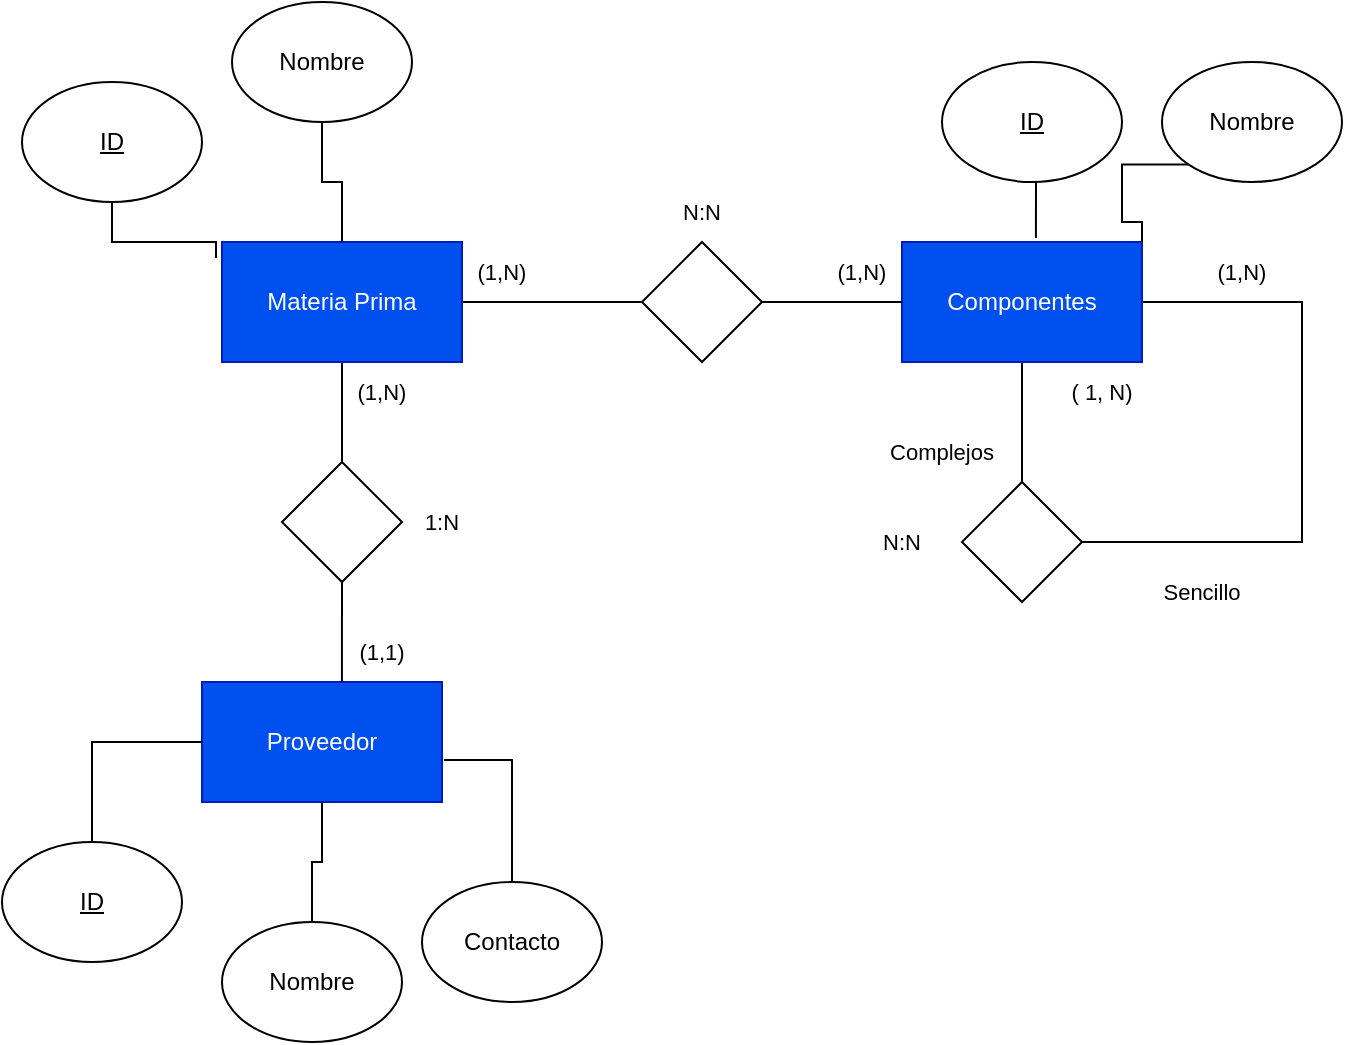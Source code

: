 <mxfile version="24.7.17">
  <diagram name="Página-1" id="OxQY8ednXdQgjThytkZk">
    <mxGraphModel dx="1434" dy="772" grid="1" gridSize="10" guides="1" tooltips="1" connect="1" arrows="1" fold="1" page="1" pageScale="1" pageWidth="827" pageHeight="1169" math="0" shadow="0">
      <root>
        <mxCell id="0" />
        <mxCell id="1" parent="0" />
        <mxCell id="5jCjEds6Aq_U9eaIKmel-18" style="edgeStyle=orthogonalEdgeStyle;shape=connector;rounded=0;orthogonalLoop=1;jettySize=auto;html=1;exitX=0.5;exitY=1;exitDx=0;exitDy=0;entryX=0.5;entryY=0;entryDx=0;entryDy=0;strokeColor=default;align=center;verticalAlign=middle;fontFamily=Helvetica;fontSize=11;fontColor=default;labelBackgroundColor=default;endArrow=none;endFill=0;" edge="1" parent="1" source="5jCjEds6Aq_U9eaIKmel-1" target="5jCjEds6Aq_U9eaIKmel-14">
          <mxGeometry relative="1" as="geometry" />
        </mxCell>
        <mxCell id="5jCjEds6Aq_U9eaIKmel-19" style="edgeStyle=orthogonalEdgeStyle;shape=connector;rounded=0;orthogonalLoop=1;jettySize=auto;html=1;exitX=1;exitY=0.5;exitDx=0;exitDy=0;strokeColor=default;align=center;verticalAlign=middle;fontFamily=Helvetica;fontSize=11;fontColor=default;labelBackgroundColor=default;endArrow=none;endFill=0;entryX=1;entryY=0.5;entryDx=0;entryDy=0;" edge="1" parent="1" source="5jCjEds6Aq_U9eaIKmel-1" target="5jCjEds6Aq_U9eaIKmel-14">
          <mxGeometry relative="1" as="geometry">
            <mxPoint x="640" y="330" as="targetPoint" />
            <Array as="points">
              <mxPoint x="670" y="210" />
              <mxPoint x="670" y="330" />
            </Array>
          </mxGeometry>
        </mxCell>
        <mxCell id="5jCjEds6Aq_U9eaIKmel-1" value="Componentes" style="rounded=0;whiteSpace=wrap;html=1;fillColor=#0050ef;fontColor=#ffffff;strokeColor=#001DBC;" vertex="1" parent="1">
          <mxGeometry x="470" y="180" width="120" height="60" as="geometry" />
        </mxCell>
        <mxCell id="5jCjEds6Aq_U9eaIKmel-2" value="Proveedor" style="rounded=0;whiteSpace=wrap;html=1;fillColor=#0050ef;fontColor=#ffffff;strokeColor=#001DBC;" vertex="1" parent="1">
          <mxGeometry x="120" y="400" width="120" height="60" as="geometry" />
        </mxCell>
        <mxCell id="5jCjEds6Aq_U9eaIKmel-16" style="edgeStyle=orthogonalEdgeStyle;rounded=0;orthogonalLoop=1;jettySize=auto;html=1;exitX=1;exitY=0.5;exitDx=0;exitDy=0;endArrow=none;endFill=0;entryX=0;entryY=0.5;entryDx=0;entryDy=0;" edge="1" parent="1" source="5jCjEds6Aq_U9eaIKmel-3" target="5jCjEds6Aq_U9eaIKmel-13">
          <mxGeometry relative="1" as="geometry">
            <mxPoint x="270" y="210" as="targetPoint" />
          </mxGeometry>
        </mxCell>
        <mxCell id="5jCjEds6Aq_U9eaIKmel-22" style="edgeStyle=orthogonalEdgeStyle;shape=connector;rounded=0;orthogonalLoop=1;jettySize=auto;html=1;exitX=0.5;exitY=1;exitDx=0;exitDy=0;entryX=0.5;entryY=0;entryDx=0;entryDy=0;strokeColor=default;align=center;verticalAlign=middle;fontFamily=Helvetica;fontSize=11;fontColor=default;labelBackgroundColor=default;endArrow=none;endFill=0;" edge="1" parent="1" source="5jCjEds6Aq_U9eaIKmel-3" target="5jCjEds6Aq_U9eaIKmel-12">
          <mxGeometry relative="1" as="geometry" />
        </mxCell>
        <mxCell id="5jCjEds6Aq_U9eaIKmel-3" value="Materia Prima" style="rounded=0;whiteSpace=wrap;html=1;fillColor=#0050ef;fontColor=#ffffff;strokeColor=#001DBC;" vertex="1" parent="1">
          <mxGeometry x="130" y="180" width="120" height="60" as="geometry" />
        </mxCell>
        <mxCell id="5jCjEds6Aq_U9eaIKmel-29" style="edgeStyle=orthogonalEdgeStyle;shape=connector;rounded=0;orthogonalLoop=1;jettySize=auto;html=1;exitX=0.5;exitY=0;exitDx=0;exitDy=0;entryX=0;entryY=0.5;entryDx=0;entryDy=0;strokeColor=default;align=center;verticalAlign=middle;fontFamily=Helvetica;fontSize=11;fontColor=default;labelBackgroundColor=default;endArrow=none;endFill=0;" edge="1" parent="1" source="5jCjEds6Aq_U9eaIKmel-5" target="5jCjEds6Aq_U9eaIKmel-2">
          <mxGeometry relative="1" as="geometry" />
        </mxCell>
        <mxCell id="5jCjEds6Aq_U9eaIKmel-5" value="&lt;u&gt;ID&lt;/u&gt;" style="ellipse;whiteSpace=wrap;html=1;" vertex="1" parent="1">
          <mxGeometry x="20" y="480" width="90" height="60" as="geometry" />
        </mxCell>
        <mxCell id="5jCjEds6Aq_U9eaIKmel-6" value="&lt;u&gt;ID&lt;/u&gt;" style="ellipse;whiteSpace=wrap;html=1;" vertex="1" parent="1">
          <mxGeometry x="30" y="100" width="90" height="60" as="geometry" />
        </mxCell>
        <mxCell id="5jCjEds6Aq_U9eaIKmel-33" style="edgeStyle=orthogonalEdgeStyle;shape=connector;rounded=0;orthogonalLoop=1;jettySize=auto;html=1;exitX=0.5;exitY=1;exitDx=0;exitDy=0;entryX=0.5;entryY=0;entryDx=0;entryDy=0;strokeColor=default;align=center;verticalAlign=middle;fontFamily=Helvetica;fontSize=11;fontColor=default;labelBackgroundColor=default;endArrow=none;endFill=0;" edge="1" parent="1" source="5jCjEds6Aq_U9eaIKmel-7" target="5jCjEds6Aq_U9eaIKmel-3">
          <mxGeometry relative="1" as="geometry" />
        </mxCell>
        <mxCell id="5jCjEds6Aq_U9eaIKmel-7" value="Nombre" style="ellipse;whiteSpace=wrap;html=1;" vertex="1" parent="1">
          <mxGeometry x="135" y="60" width="90" height="60" as="geometry" />
        </mxCell>
        <mxCell id="5jCjEds6Aq_U9eaIKmel-30" style="edgeStyle=orthogonalEdgeStyle;shape=connector;rounded=0;orthogonalLoop=1;jettySize=auto;html=1;exitX=0.5;exitY=0;exitDx=0;exitDy=0;entryX=0.5;entryY=1;entryDx=0;entryDy=0;strokeColor=default;align=center;verticalAlign=middle;fontFamily=Helvetica;fontSize=11;fontColor=default;labelBackgroundColor=default;endArrow=none;endFill=0;" edge="1" parent="1" source="5jCjEds6Aq_U9eaIKmel-8" target="5jCjEds6Aq_U9eaIKmel-2">
          <mxGeometry relative="1" as="geometry" />
        </mxCell>
        <mxCell id="5jCjEds6Aq_U9eaIKmel-8" value="Nombre" style="ellipse;whiteSpace=wrap;html=1;" vertex="1" parent="1">
          <mxGeometry x="130" y="520" width="90" height="60" as="geometry" />
        </mxCell>
        <mxCell id="5jCjEds6Aq_U9eaIKmel-36" style="edgeStyle=orthogonalEdgeStyle;shape=connector;rounded=0;orthogonalLoop=1;jettySize=auto;html=1;exitX=0;exitY=1;exitDx=0;exitDy=0;entryX=1;entryY=0;entryDx=0;entryDy=0;strokeColor=default;align=center;verticalAlign=middle;fontFamily=Helvetica;fontSize=11;fontColor=default;labelBackgroundColor=default;endArrow=none;endFill=0;" edge="1" parent="1" source="5jCjEds6Aq_U9eaIKmel-9" target="5jCjEds6Aq_U9eaIKmel-1">
          <mxGeometry relative="1" as="geometry" />
        </mxCell>
        <mxCell id="5jCjEds6Aq_U9eaIKmel-9" value="Nombre" style="ellipse;whiteSpace=wrap;html=1;" vertex="1" parent="1">
          <mxGeometry x="600" y="90" width="90" height="60" as="geometry" />
        </mxCell>
        <mxCell id="5jCjEds6Aq_U9eaIKmel-12" value="" style="rhombus;whiteSpace=wrap;html=1;" vertex="1" parent="1">
          <mxGeometry x="160" y="290" width="60" height="60" as="geometry" />
        </mxCell>
        <mxCell id="5jCjEds6Aq_U9eaIKmel-17" style="edgeStyle=orthogonalEdgeStyle;shape=connector;rounded=0;orthogonalLoop=1;jettySize=auto;html=1;exitX=1;exitY=0.5;exitDx=0;exitDy=0;entryX=0;entryY=0.5;entryDx=0;entryDy=0;strokeColor=default;align=center;verticalAlign=middle;fontFamily=Helvetica;fontSize=11;fontColor=default;labelBackgroundColor=default;endArrow=none;endFill=0;" edge="1" parent="1" source="5jCjEds6Aq_U9eaIKmel-13" target="5jCjEds6Aq_U9eaIKmel-1">
          <mxGeometry relative="1" as="geometry" />
        </mxCell>
        <mxCell id="5jCjEds6Aq_U9eaIKmel-13" value="" style="rhombus;whiteSpace=wrap;html=1;" vertex="1" parent="1">
          <mxGeometry x="340" y="180" width="60" height="60" as="geometry" />
        </mxCell>
        <mxCell id="5jCjEds6Aq_U9eaIKmel-14" value="" style="rhombus;whiteSpace=wrap;html=1;" vertex="1" parent="1">
          <mxGeometry x="500" y="300" width="60" height="60" as="geometry" />
        </mxCell>
        <mxCell id="5jCjEds6Aq_U9eaIKmel-20" value="(1,N)" style="text;strokeColor=none;align=center;fillColor=none;html=1;verticalAlign=middle;whiteSpace=wrap;rounded=0;fontFamily=Helvetica;fontSize=11;fontColor=default;labelBackgroundColor=default;" vertex="1" parent="1">
          <mxGeometry x="240" y="180" width="60" height="30" as="geometry" />
        </mxCell>
        <mxCell id="5jCjEds6Aq_U9eaIKmel-21" value="(1,N)" style="text;strokeColor=none;align=center;fillColor=none;html=1;verticalAlign=middle;whiteSpace=wrap;rounded=0;fontFamily=Helvetica;fontSize=11;fontColor=default;labelBackgroundColor=default;" vertex="1" parent="1">
          <mxGeometry x="420" y="180" width="60" height="30" as="geometry" />
        </mxCell>
        <mxCell id="5jCjEds6Aq_U9eaIKmel-23" style="edgeStyle=orthogonalEdgeStyle;shape=connector;rounded=0;orthogonalLoop=1;jettySize=auto;html=1;exitX=0.5;exitY=1;exitDx=0;exitDy=0;entryX=0.583;entryY=0;entryDx=0;entryDy=0;entryPerimeter=0;strokeColor=default;align=center;verticalAlign=middle;fontFamily=Helvetica;fontSize=11;fontColor=default;labelBackgroundColor=default;endArrow=none;endFill=0;" edge="1" parent="1" source="5jCjEds6Aq_U9eaIKmel-12" target="5jCjEds6Aq_U9eaIKmel-2">
          <mxGeometry relative="1" as="geometry" />
        </mxCell>
        <mxCell id="5jCjEds6Aq_U9eaIKmel-24" value="(1,1)" style="text;strokeColor=none;align=center;fillColor=none;html=1;verticalAlign=middle;whiteSpace=wrap;rounded=0;fontFamily=Helvetica;fontSize=11;fontColor=default;labelBackgroundColor=default;" vertex="1" parent="1">
          <mxGeometry x="180" y="370" width="60" height="30" as="geometry" />
        </mxCell>
        <mxCell id="5jCjEds6Aq_U9eaIKmel-25" value="(1,N)" style="text;strokeColor=none;align=center;fillColor=none;html=1;verticalAlign=middle;whiteSpace=wrap;rounded=0;fontFamily=Helvetica;fontSize=11;fontColor=default;labelBackgroundColor=default;" vertex="1" parent="1">
          <mxGeometry x="180" y="240" width="60" height="30" as="geometry" />
        </mxCell>
        <mxCell id="5jCjEds6Aq_U9eaIKmel-26" value="Sencillo" style="text;strokeColor=none;align=center;fillColor=none;html=1;verticalAlign=middle;whiteSpace=wrap;rounded=0;fontFamily=Helvetica;fontSize=11;fontColor=default;labelBackgroundColor=default;" vertex="1" parent="1">
          <mxGeometry x="590" y="340" width="60" height="30" as="geometry" />
        </mxCell>
        <mxCell id="5jCjEds6Aq_U9eaIKmel-27" value="Complejos" style="text;strokeColor=none;align=center;fillColor=none;html=1;verticalAlign=middle;whiteSpace=wrap;rounded=0;fontFamily=Helvetica;fontSize=11;fontColor=default;labelBackgroundColor=default;" vertex="1" parent="1">
          <mxGeometry x="460" y="270" width="60" height="30" as="geometry" />
        </mxCell>
        <mxCell id="5jCjEds6Aq_U9eaIKmel-28" value="Contacto" style="ellipse;whiteSpace=wrap;html=1;" vertex="1" parent="1">
          <mxGeometry x="230" y="500" width="90" height="60" as="geometry" />
        </mxCell>
        <mxCell id="5jCjEds6Aq_U9eaIKmel-31" style="edgeStyle=orthogonalEdgeStyle;shape=connector;rounded=0;orthogonalLoop=1;jettySize=auto;html=1;exitX=0.5;exitY=0;exitDx=0;exitDy=0;entryX=1.008;entryY=0.65;entryDx=0;entryDy=0;entryPerimeter=0;strokeColor=default;align=center;verticalAlign=middle;fontFamily=Helvetica;fontSize=11;fontColor=default;labelBackgroundColor=default;endArrow=none;endFill=0;" edge="1" parent="1" source="5jCjEds6Aq_U9eaIKmel-28" target="5jCjEds6Aq_U9eaIKmel-2">
          <mxGeometry relative="1" as="geometry" />
        </mxCell>
        <mxCell id="5jCjEds6Aq_U9eaIKmel-32" style="edgeStyle=orthogonalEdgeStyle;shape=connector;rounded=0;orthogonalLoop=1;jettySize=auto;html=1;exitX=0.5;exitY=1;exitDx=0;exitDy=0;entryX=-0.025;entryY=0.133;entryDx=0;entryDy=0;entryPerimeter=0;strokeColor=default;align=center;verticalAlign=middle;fontFamily=Helvetica;fontSize=11;fontColor=default;labelBackgroundColor=default;endArrow=none;endFill=0;" edge="1" parent="1" source="5jCjEds6Aq_U9eaIKmel-6" target="5jCjEds6Aq_U9eaIKmel-3">
          <mxGeometry relative="1" as="geometry" />
        </mxCell>
        <mxCell id="5jCjEds6Aq_U9eaIKmel-34" value="&lt;u&gt;ID&lt;/u&gt;" style="ellipse;whiteSpace=wrap;html=1;" vertex="1" parent="1">
          <mxGeometry x="490" y="90" width="90" height="60" as="geometry" />
        </mxCell>
        <mxCell id="5jCjEds6Aq_U9eaIKmel-35" style="edgeStyle=orthogonalEdgeStyle;shape=connector;rounded=0;orthogonalLoop=1;jettySize=auto;html=1;exitX=0.5;exitY=1;exitDx=0;exitDy=0;entryX=0.558;entryY=-0.033;entryDx=0;entryDy=0;entryPerimeter=0;strokeColor=default;align=center;verticalAlign=middle;fontFamily=Helvetica;fontSize=11;fontColor=default;labelBackgroundColor=default;endArrow=none;endFill=0;" edge="1" parent="1" source="5jCjEds6Aq_U9eaIKmel-34" target="5jCjEds6Aq_U9eaIKmel-1">
          <mxGeometry relative="1" as="geometry" />
        </mxCell>
        <mxCell id="5jCjEds6Aq_U9eaIKmel-37" value="( 1, N)" style="text;strokeColor=none;align=center;fillColor=none;html=1;verticalAlign=middle;whiteSpace=wrap;rounded=0;fontFamily=Helvetica;fontSize=11;fontColor=default;labelBackgroundColor=default;" vertex="1" parent="1">
          <mxGeometry x="540" y="240" width="60" height="30" as="geometry" />
        </mxCell>
        <mxCell id="5jCjEds6Aq_U9eaIKmel-38" value="(1,N)" style="text;strokeColor=none;align=center;fillColor=none;html=1;verticalAlign=middle;whiteSpace=wrap;rounded=0;fontFamily=Helvetica;fontSize=11;fontColor=default;labelBackgroundColor=default;" vertex="1" parent="1">
          <mxGeometry x="610" y="180" width="60" height="30" as="geometry" />
        </mxCell>
        <mxCell id="5jCjEds6Aq_U9eaIKmel-40" value="N:N" style="text;strokeColor=none;align=center;fillColor=none;html=1;verticalAlign=middle;whiteSpace=wrap;rounded=0;fontFamily=Helvetica;fontSize=11;fontColor=default;labelBackgroundColor=default;" vertex="1" parent="1">
          <mxGeometry x="340" y="150" width="60" height="30" as="geometry" />
        </mxCell>
        <mxCell id="5jCjEds6Aq_U9eaIKmel-41" value="N:N" style="text;strokeColor=none;align=center;fillColor=none;html=1;verticalAlign=middle;whiteSpace=wrap;rounded=0;fontFamily=Helvetica;fontSize=11;fontColor=default;labelBackgroundColor=default;" vertex="1" parent="1">
          <mxGeometry x="440" y="315" width="60" height="30" as="geometry" />
        </mxCell>
        <mxCell id="5jCjEds6Aq_U9eaIKmel-42" value="1:N" style="text;strokeColor=none;align=center;fillColor=none;html=1;verticalAlign=middle;whiteSpace=wrap;rounded=0;fontFamily=Helvetica;fontSize=11;fontColor=default;labelBackgroundColor=default;" vertex="1" parent="1">
          <mxGeometry x="210" y="305" width="60" height="30" as="geometry" />
        </mxCell>
      </root>
    </mxGraphModel>
  </diagram>
</mxfile>
